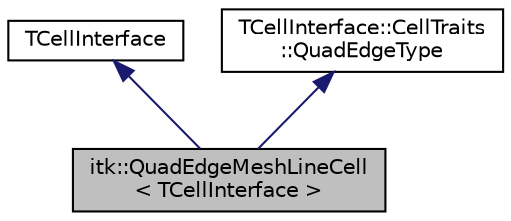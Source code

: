 digraph "itk::QuadEdgeMeshLineCell&lt; TCellInterface &gt;"
{
 // LATEX_PDF_SIZE
  edge [fontname="Helvetica",fontsize="10",labelfontname="Helvetica",labelfontsize="10"];
  node [fontname="Helvetica",fontsize="10",shape=record];
  Node1 [label="itk::QuadEdgeMeshLineCell\l\< TCellInterface \>",height=0.2,width=0.4,color="black", fillcolor="grey75", style="filled", fontcolor="black",tooltip="Class that connects the QuadEdgeMesh with the Mesh."];
  Node2 -> Node1 [dir="back",color="midnightblue",fontsize="10",style="solid",fontname="Helvetica"];
  Node2 [label="TCellInterface",height=0.2,width=0.4,color="black", fillcolor="white", style="filled",tooltip=" "];
  Node3 -> Node1 [dir="back",color="midnightblue",fontsize="10",style="solid",fontname="Helvetica"];
  Node3 [label="TCellInterface::CellTraits\l::QuadEdgeType",height=0.2,width=0.4,color="black", fillcolor="white", style="filled",tooltip=" "];
}
